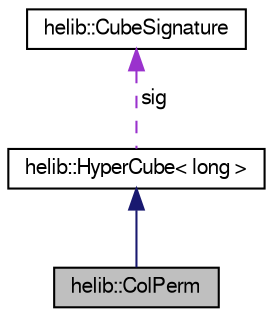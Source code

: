 digraph "helib::ColPerm"
{
  edge [fontname="FreeSans",fontsize="10",labelfontname="FreeSans",labelfontsize="10"];
  node [fontname="FreeSans",fontsize="10",shape=record];
  Node2 [label="helib::ColPerm",height=0.2,width=0.4,color="black", fillcolor="grey75", style="filled", fontcolor="black"];
  Node3 -> Node2 [dir="back",color="midnightblue",fontsize="10",style="solid"];
  Node3 [label="helib::HyperCube\< long \>",height=0.2,width=0.4,color="black", fillcolor="white", style="filled",URL="$classhelib_1_1_hyper_cube.html"];
  Node4 -> Node3 [dir="back",color="darkorchid3",fontsize="10",style="dashed",label=" sig" ];
  Node4 [label="helib::CubeSignature",height=0.2,width=0.4,color="black", fillcolor="white", style="filled",URL="$classhelib_1_1_cube_signature.html",tooltip="Holds a vector of dimensions for a hypercube and some additional data. "];
}
